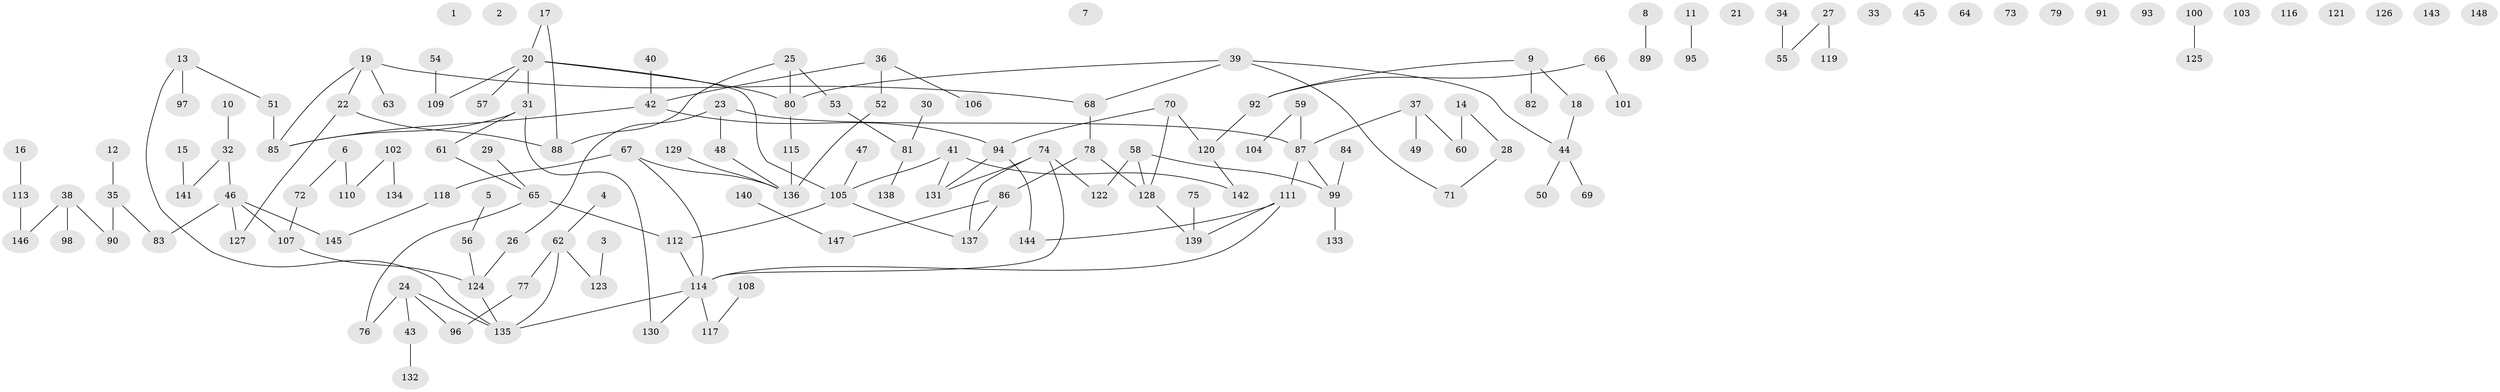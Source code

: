// coarse degree distribution, {0: 0.1619047619047619, 1: 0.3142857142857143, 2: 0.22857142857142856, 3: 0.10476190476190476, 4: 0.06666666666666667, 6: 0.047619047619047616, 5: 0.05714285714285714, 9: 0.009523809523809525, 7: 0.009523809523809525}
// Generated by graph-tools (version 1.1) at 2025/41/03/06/25 10:41:22]
// undirected, 148 vertices, 152 edges
graph export_dot {
graph [start="1"]
  node [color=gray90,style=filled];
  1;
  2;
  3;
  4;
  5;
  6;
  7;
  8;
  9;
  10;
  11;
  12;
  13;
  14;
  15;
  16;
  17;
  18;
  19;
  20;
  21;
  22;
  23;
  24;
  25;
  26;
  27;
  28;
  29;
  30;
  31;
  32;
  33;
  34;
  35;
  36;
  37;
  38;
  39;
  40;
  41;
  42;
  43;
  44;
  45;
  46;
  47;
  48;
  49;
  50;
  51;
  52;
  53;
  54;
  55;
  56;
  57;
  58;
  59;
  60;
  61;
  62;
  63;
  64;
  65;
  66;
  67;
  68;
  69;
  70;
  71;
  72;
  73;
  74;
  75;
  76;
  77;
  78;
  79;
  80;
  81;
  82;
  83;
  84;
  85;
  86;
  87;
  88;
  89;
  90;
  91;
  92;
  93;
  94;
  95;
  96;
  97;
  98;
  99;
  100;
  101;
  102;
  103;
  104;
  105;
  106;
  107;
  108;
  109;
  110;
  111;
  112;
  113;
  114;
  115;
  116;
  117;
  118;
  119;
  120;
  121;
  122;
  123;
  124;
  125;
  126;
  127;
  128;
  129;
  130;
  131;
  132;
  133;
  134;
  135;
  136;
  137;
  138;
  139;
  140;
  141;
  142;
  143;
  144;
  145;
  146;
  147;
  148;
  3 -- 123;
  4 -- 62;
  5 -- 56;
  6 -- 72;
  6 -- 110;
  8 -- 89;
  9 -- 18;
  9 -- 82;
  9 -- 92;
  10 -- 32;
  11 -- 95;
  12 -- 35;
  13 -- 51;
  13 -- 97;
  13 -- 135;
  14 -- 28;
  14 -- 60;
  15 -- 141;
  16 -- 113;
  17 -- 20;
  17 -- 88;
  18 -- 44;
  19 -- 22;
  19 -- 63;
  19 -- 68;
  19 -- 85;
  20 -- 31;
  20 -- 57;
  20 -- 80;
  20 -- 105;
  20 -- 109;
  22 -- 88;
  22 -- 127;
  23 -- 26;
  23 -- 48;
  23 -- 87;
  24 -- 43;
  24 -- 76;
  24 -- 96;
  24 -- 135;
  25 -- 53;
  25 -- 80;
  25 -- 88;
  26 -- 124;
  27 -- 55;
  27 -- 119;
  28 -- 71;
  29 -- 65;
  30 -- 81;
  31 -- 61;
  31 -- 85;
  31 -- 130;
  32 -- 46;
  32 -- 141;
  34 -- 55;
  35 -- 83;
  35 -- 90;
  36 -- 42;
  36 -- 52;
  36 -- 106;
  37 -- 49;
  37 -- 60;
  37 -- 87;
  38 -- 90;
  38 -- 98;
  38 -- 146;
  39 -- 44;
  39 -- 68;
  39 -- 71;
  39 -- 80;
  40 -- 42;
  41 -- 105;
  41 -- 131;
  41 -- 142;
  42 -- 85;
  42 -- 94;
  43 -- 132;
  44 -- 50;
  44 -- 69;
  46 -- 83;
  46 -- 107;
  46 -- 127;
  46 -- 145;
  47 -- 105;
  48 -- 136;
  51 -- 85;
  52 -- 136;
  53 -- 81;
  54 -- 109;
  56 -- 124;
  58 -- 99;
  58 -- 122;
  58 -- 128;
  59 -- 87;
  59 -- 104;
  61 -- 65;
  62 -- 77;
  62 -- 123;
  62 -- 135;
  65 -- 76;
  65 -- 112;
  66 -- 92;
  66 -- 101;
  67 -- 114;
  67 -- 118;
  67 -- 136;
  68 -- 78;
  70 -- 94;
  70 -- 120;
  70 -- 128;
  72 -- 107;
  74 -- 114;
  74 -- 122;
  74 -- 131;
  74 -- 137;
  75 -- 139;
  77 -- 96;
  78 -- 86;
  78 -- 128;
  80 -- 115;
  81 -- 138;
  84 -- 99;
  86 -- 137;
  86 -- 147;
  87 -- 99;
  87 -- 111;
  92 -- 120;
  94 -- 131;
  94 -- 144;
  99 -- 133;
  100 -- 125;
  102 -- 110;
  102 -- 134;
  105 -- 112;
  105 -- 137;
  107 -- 124;
  108 -- 117;
  111 -- 114;
  111 -- 139;
  111 -- 144;
  112 -- 114;
  113 -- 146;
  114 -- 117;
  114 -- 130;
  114 -- 135;
  115 -- 136;
  118 -- 145;
  120 -- 142;
  124 -- 135;
  128 -- 139;
  129 -- 136;
  140 -- 147;
}
